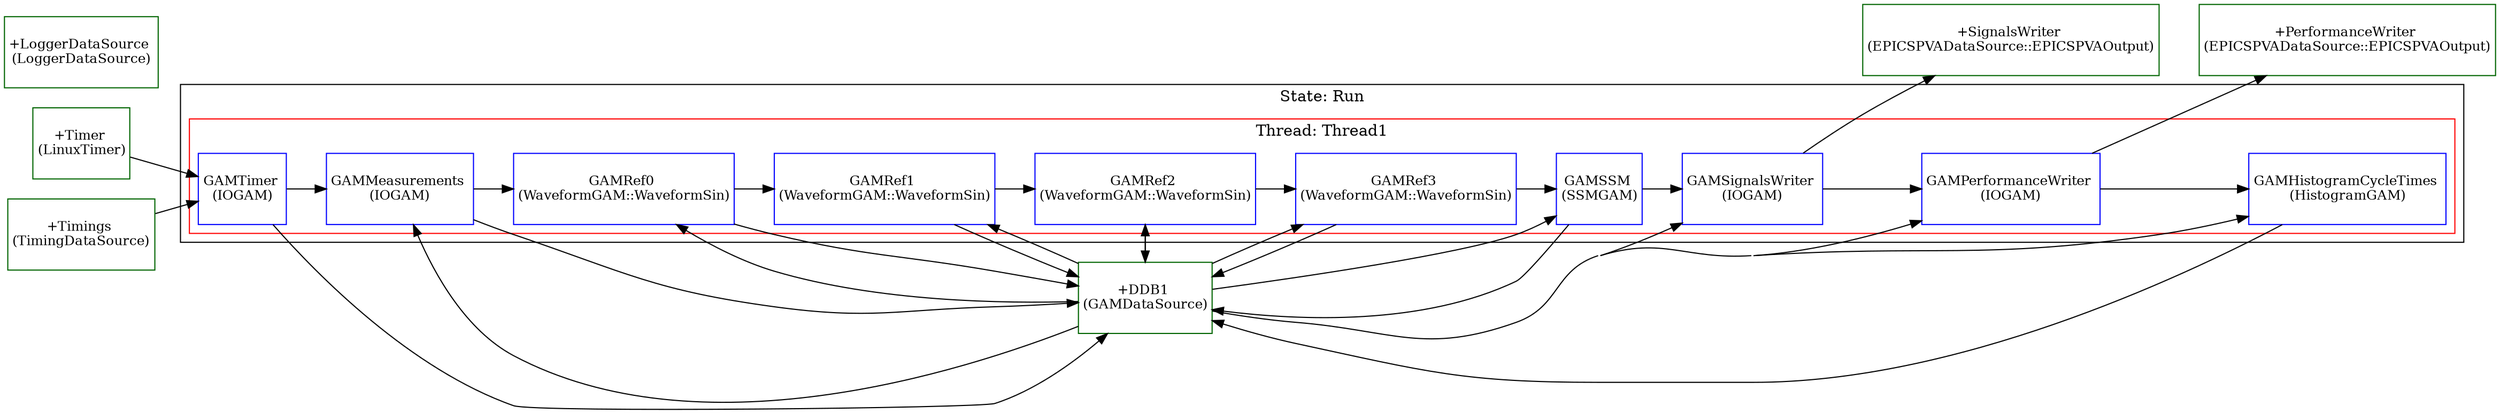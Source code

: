 digraph G {
rankdir=LR
concentrate=true
"Run.Thread1.GAMTimer" [margin=0, shape=box, style=filled, fillcolor=white, color=blue,label=<<TABLE border="0" cellborder="0"><TR><TD width="60" height="60"><font point-size="12">GAMTimer <BR/>(IOGAM)</font></TD></TR></TABLE>>]
"Run.Thread1.GAMMeasurements" [margin=0, shape=box, style=filled, fillcolor=white, color=blue,label=<<TABLE border="0" cellborder="0"><TR><TD width="60" height="60"><font point-size="12">GAMMeasurements <BR/>(IOGAM)</font></TD></TR></TABLE>>]
"Run.Thread1.GAMRef0" [margin=0, shape=box, style=filled, fillcolor=white, color=blue,label=<<TABLE border="0" cellborder="0"><TR><TD width="60" height="60"><font point-size="12">GAMRef0 <BR/>(WaveformGAM::WaveformSin)</font></TD></TR></TABLE>>]
"Run.Thread1.GAMRef1" [margin=0, shape=box, style=filled, fillcolor=white, color=blue,label=<<TABLE border="0" cellborder="0"><TR><TD width="60" height="60"><font point-size="12">GAMRef1 <BR/>(WaveformGAM::WaveformSin)</font></TD></TR></TABLE>>]
"Run.Thread1.GAMRef2" [margin=0, shape=box, style=filled, fillcolor=white, color=blue,label=<<TABLE border="0" cellborder="0"><TR><TD width="60" height="60"><font point-size="12">GAMRef2 <BR/>(WaveformGAM::WaveformSin)</font></TD></TR></TABLE>>]
"Run.Thread1.GAMRef3" [margin=0, shape=box, style=filled, fillcolor=white, color=blue,label=<<TABLE border="0" cellborder="0"><TR><TD width="60" height="60"><font point-size="12">GAMRef3 <BR/>(WaveformGAM::WaveformSin)</font></TD></TR></TABLE>>]
"Run.Thread1.GAMSSM" [margin=0, shape=box, style=filled, fillcolor=white, color=blue,label=<<TABLE border="0" cellborder="0"><TR><TD width="60" height="60"><font point-size="12">GAMSSM <BR/>(SSMGAM)</font></TD></TR></TABLE>>]
"Run.Thread1.GAMSignalsWriter" [margin=0, shape=box, style=filled, fillcolor=white, color=blue,label=<<TABLE border="0" cellborder="0"><TR><TD width="60" height="60"><font point-size="12">GAMSignalsWriter <BR/>(IOGAM)</font></TD></TR></TABLE>>]
"Run.Thread1.GAMPerformanceWriter" [margin=0, shape=box, style=filled, fillcolor=white, color=blue,label=<<TABLE border="0" cellborder="0"><TR><TD width="60" height="60"><font point-size="12">GAMPerformanceWriter <BR/>(IOGAM)</font></TD></TR></TABLE>>]
"Run.Thread1.GAMHistogramCycleTimes" [margin=0, shape=box, style=filled, fillcolor=white, color=blue,label=<<TABLE border="0" cellborder="0"><TR><TD width="60" height="60"><font point-size="12">GAMHistogramCycleTimes <BR/>(HistogramGAM)</font></TD></TR></TABLE>>]
subgraph cluster_Run {
label = "State: Run"
subgraph cluster_Run_Thread1 {
label = "Thread: Thread1"
color= "red"
"Run.Thread1.GAMTimer"->"Run.Thread1.GAMMeasurements"->"Run.Thread1.GAMRef0"->"Run.Thread1.GAMRef1"->"Run.Thread1.GAMRef2"->"Run.Thread1.GAMRef3"->"Run.Thread1.GAMSSM"->"Run.Thread1.GAMSignalsWriter"->"Run.Thread1.GAMPerformanceWriter"->"Run.Thread1.GAMHistogramCycleTimes"
}
}
"+DDB1" [margin=0, shape=box, style=filled, fillcolor=white, color=darkgreen,label=<<TABLE border="0" cellborder="0"><TR><TD width="60" height="60"><font point-size="12">+DDB1 <BR/>(GAMDataSource)</font></TD></TR></TABLE>>]
"+LoggerDataSource" [margin=0, shape=box, style=filled, fillcolor=white, color=darkgreen,label=<<TABLE border="0" cellborder="0"><TR><TD width="60" height="60"><font point-size="12">+LoggerDataSource <BR/>(LoggerDataSource)</font></TD></TR></TABLE>>]
"+Timings" [margin=0, shape=box, style=filled, fillcolor=white, color=darkgreen,label=<<TABLE border="0" cellborder="0"><TR><TD width="60" height="60"><font point-size="12">+Timings <BR/>(TimingDataSource)</font></TD></TR></TABLE>>]
"+Timer" [margin=0, shape=box, style=filled, fillcolor=white, color=darkgreen,label=<<TABLE border="0" cellborder="0"><TR><TD width="60" height="60"><font point-size="12">+Timer <BR/>(LinuxTimer)</font></TD></TR></TABLE>>]
"+PerformanceWriter" [margin=0, shape=box, style=filled, fillcolor=white, color=darkgreen,label=<<TABLE border="0" cellborder="0"><TR><TD width="60" height="60"><font point-size="12">+PerformanceWriter <BR/>(EPICSPVADataSource::EPICSPVAOutput)</font></TD></TR></TABLE>>]
"+SignalsWriter" [margin=0, shape=box, style=filled, fillcolor=white, color=darkgreen,label=<<TABLE border="0" cellborder="0"><TR><TD width="60" height="60"><font point-size="12">+SignalsWriter <BR/>(EPICSPVADataSource::EPICSPVAOutput)</font></TD></TR></TABLE>>]
"+Timer"->"Run.Thread1.GAMTimer"
"+Timings"->"Run.Thread1.GAMTimer"
"Run.Thread1.GAMTimer"->"+DDB1"
"+DDB1"->"Run.Thread1.GAMMeasurements"
"Run.Thread1.GAMMeasurements"->"+DDB1"
"+DDB1"->"Run.Thread1.GAMRef0"
"Run.Thread1.GAMRef0"->"+DDB1"
"+DDB1"->"Run.Thread1.GAMRef1"
"Run.Thread1.GAMRef1"->"+DDB1"
"+DDB1"->"Run.Thread1.GAMRef2"
"Run.Thread1.GAMRef2"->"+DDB1"
"+DDB1"->"Run.Thread1.GAMRef3"
"Run.Thread1.GAMRef3"->"+DDB1"
"+DDB1"->"Run.Thread1.GAMSSM"
"Run.Thread1.GAMSSM"->"+DDB1"
"+DDB1"->"Run.Thread1.GAMSignalsWriter"
"Run.Thread1.GAMSignalsWriter"->"+SignalsWriter"
"+DDB1"->"Run.Thread1.GAMPerformanceWriter"
"Run.Thread1.GAMPerformanceWriter"->"+PerformanceWriter"
"+DDB1"->"Run.Thread1.GAMHistogramCycleTimes"
"Run.Thread1.GAMHistogramCycleTimes"->"+DDB1"
}
